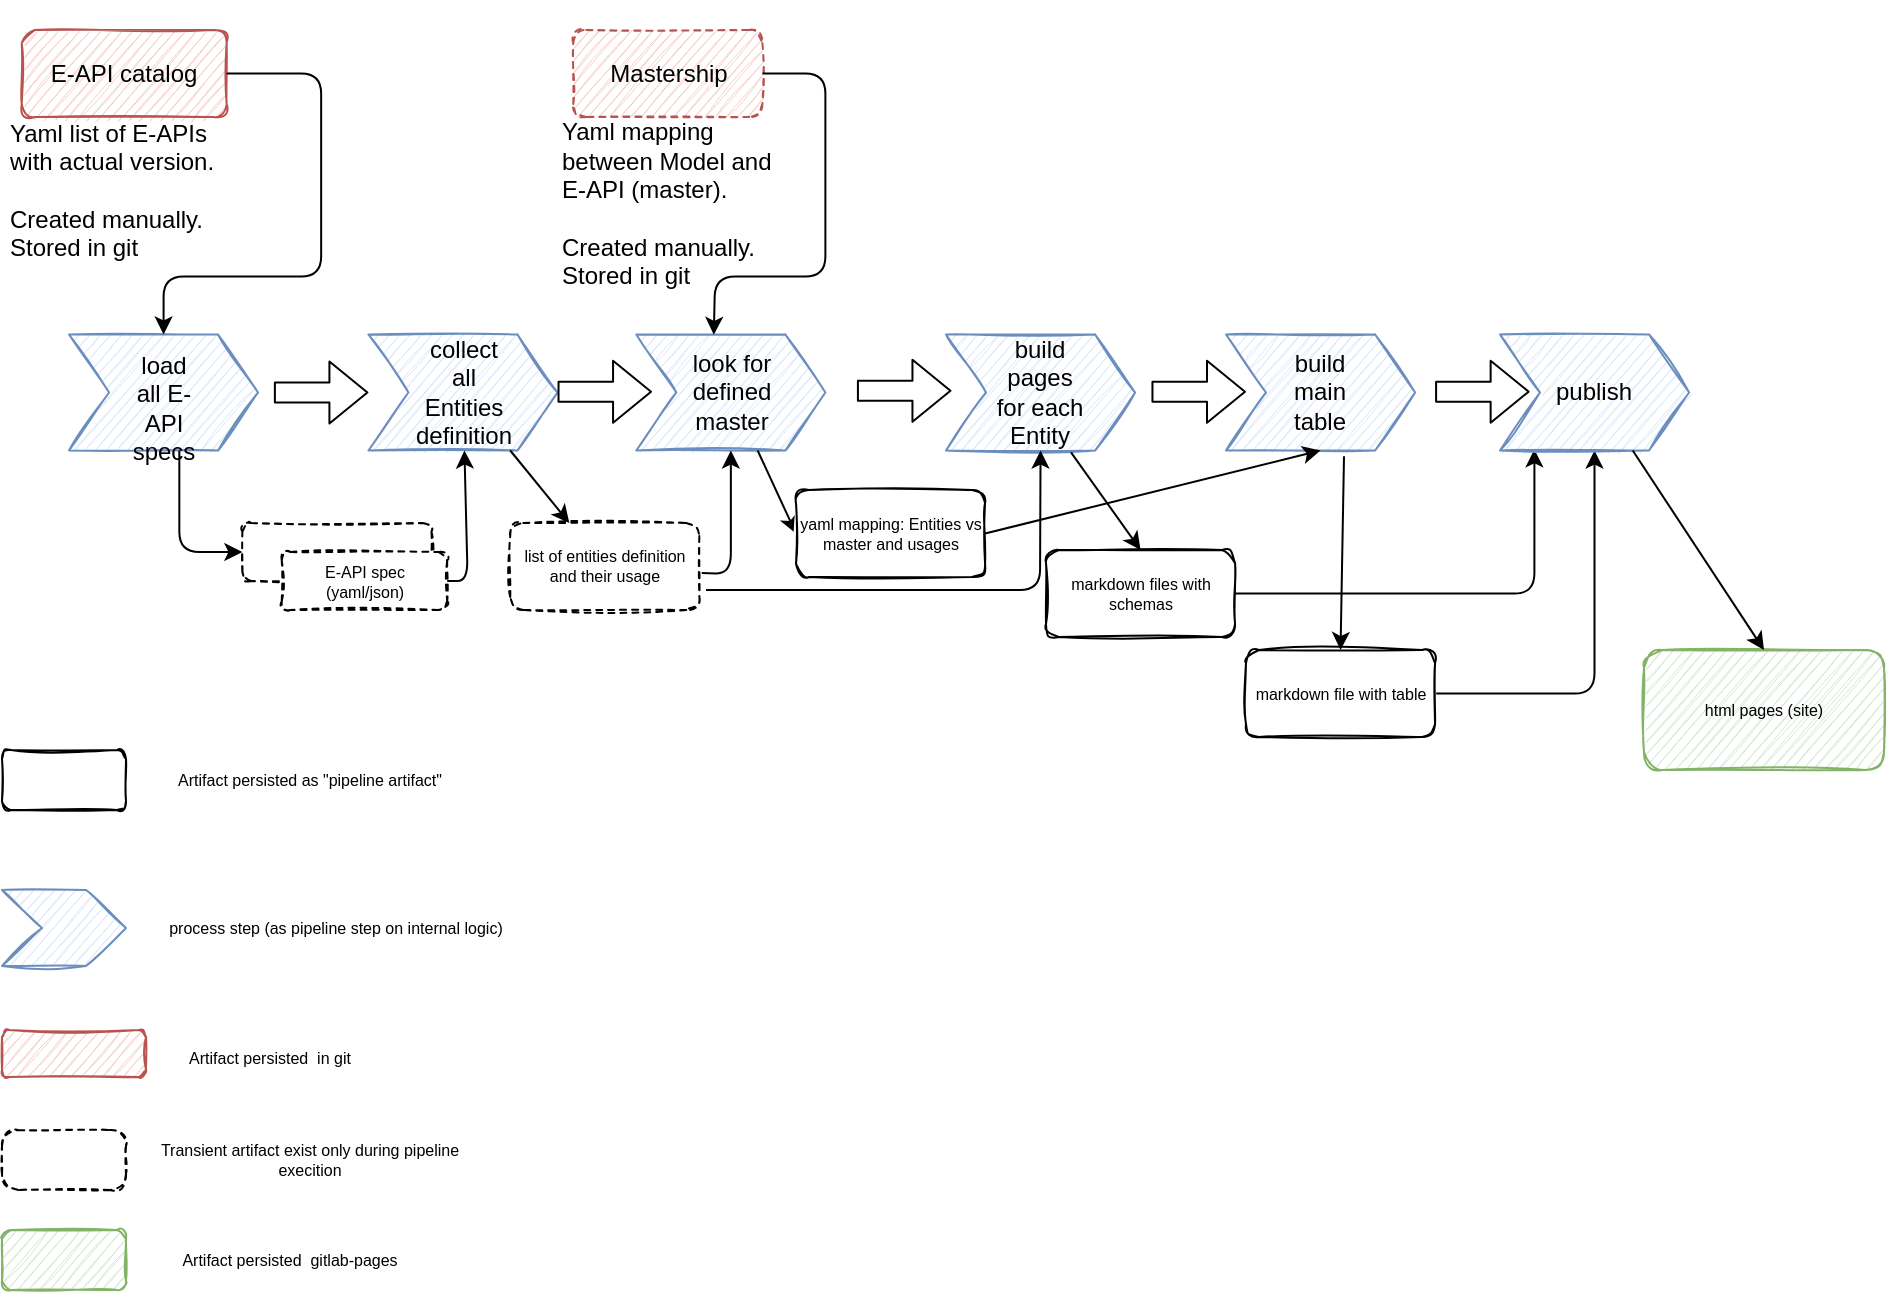 <mxfile version="14.4.9" type="github">
  <diagram id="voI2Fx-TkHVR7nMWsgeB" name="Page-1">
    <mxGraphModel dx="1422" dy="914" grid="1" gridSize="10" guides="1" tooltips="1" connect="1" arrows="1" fold="1" page="1" pageScale="1" pageWidth="1169" pageHeight="827" math="0" shadow="0">
      <root>
        <mxCell id="0" />
        <mxCell id="1" parent="0" />
        <mxCell id="3v-iVwUYb84ODQkk1H-Q-44" value="" style="group;container=1;" vertex="1" connectable="0" parent="1">
          <mxGeometry x="30" y="190" width="520" height="290" as="geometry" />
        </mxCell>
        <mxCell id="3v-iVwUYb84ODQkk1H-Q-1" value="" style="rounded=1;whiteSpace=wrap;html=1;sketch=1;dashed=1;" vertex="1" parent="3v-iVwUYb84ODQkk1H-Q-44">
          <mxGeometry x="118.182" y="246.5" width="94.545" height="29" as="geometry" />
        </mxCell>
        <mxCell id="3v-iVwUYb84ODQkk1H-Q-3" value="list of entities definition and their usage" style="rounded=1;whiteSpace=wrap;html=1;sketch=1;dashed=1;fontSize=8;" vertex="1" parent="3v-iVwUYb84ODQkk1H-Q-44">
          <mxGeometry x="252.121" y="246.5" width="94.545" height="43.5" as="geometry" />
        </mxCell>
        <mxCell id="3v-iVwUYb84ODQkk1H-Q-7" value="" style="group" vertex="1" connectable="0" parent="3v-iVwUYb84ODQkk1H-Q-44">
          <mxGeometry width="110.303" height="116" as="geometry" />
        </mxCell>
        <mxCell id="3v-iVwUYb84ODQkk1H-Q-4" value="E-API catalog" style="rounded=1;whiteSpace=wrap;html=1;sketch=1;fillColor=#f8cecc;strokeColor=#b85450;" vertex="1" parent="3v-iVwUYb84ODQkk1H-Q-7">
          <mxGeometry x="7.879" width="102.424" height="43.5" as="geometry" />
        </mxCell>
        <mxCell id="3v-iVwUYb84ODQkk1H-Q-5" value="Yaml list of E-APIs with actual version.&lt;br&gt;&lt;br&gt;Created manually.&lt;br&gt;Stored in git" style="text;html=1;strokeColor=none;fillColor=none;align=left;verticalAlign=middle;whiteSpace=wrap;rounded=0;dashed=1;sketch=1;" vertex="1" parent="3v-iVwUYb84ODQkk1H-Q-7">
          <mxGeometry y="43.5" width="110.303" height="72.5" as="geometry" />
        </mxCell>
        <mxCell id="3v-iVwUYb84ODQkk1H-Q-8" value="" style="group" vertex="1" connectable="0" parent="3v-iVwUYb84ODQkk1H-Q-44">
          <mxGeometry x="228.485" width="110.303" height="123.25" as="geometry" />
        </mxCell>
        <mxCell id="3v-iVwUYb84ODQkk1H-Q-16" value="" style="group" vertex="1" connectable="0" parent="3v-iVwUYb84ODQkk1H-Q-8">
          <mxGeometry x="94.545" y="-14.5" width="110.303" height="123.25" as="geometry" />
        </mxCell>
        <mxCell id="3v-iVwUYb84ODQkk1H-Q-2" value="Mastership" style="rounded=1;whiteSpace=wrap;html=1;sketch=1;dashed=1;fillColor=#f8cecc;strokeColor=#b85450;" vertex="1" parent="3v-iVwUYb84ODQkk1H-Q-16">
          <mxGeometry x="-39.394" y="14.5" width="94.545" height="43.5" as="geometry" />
        </mxCell>
        <mxCell id="3v-iVwUYb84ODQkk1H-Q-6" value="Yaml mapping between Model and E-API (master).&lt;br&gt;&lt;br&gt;Created manually.&lt;br&gt;Stored in git" style="text;html=1;strokeColor=none;fillColor=none;align=left;verticalAlign=middle;whiteSpace=wrap;rounded=0;dashed=1;sketch=1;" vertex="1" parent="3v-iVwUYb84ODQkk1H-Q-16">
          <mxGeometry x="-47.273" y="65.25" width="110.303" height="72.5" as="geometry" />
        </mxCell>
        <mxCell id="3v-iVwUYb84ODQkk1H-Q-11" value="" style="shape=step;perimeter=stepPerimeter;whiteSpace=wrap;html=1;fixedSize=1;sketch=1;align=left;fillColor=#dae8fc;strokeColor=#6c8ebf;" vertex="1" parent="3v-iVwUYb84ODQkk1H-Q-44">
          <mxGeometry x="31.515" y="152.25" width="94.545" height="58" as="geometry" />
        </mxCell>
        <mxCell id="3v-iVwUYb84ODQkk1H-Q-12" value="load all E-API specs" style="text;html=1;strokeColor=none;fillColor=none;align=center;verticalAlign=middle;whiteSpace=wrap;rounded=0;dashed=1;sketch=1;" vertex="1" parent="3v-iVwUYb84ODQkk1H-Q-44">
          <mxGeometry x="63.03" y="181.25" width="31.515" height="14.5" as="geometry" />
        </mxCell>
        <mxCell id="3v-iVwUYb84ODQkk1H-Q-17" value="E-API spec (yaml/json)" style="rounded=1;whiteSpace=wrap;html=1;sketch=1;align=center;fontSize=8;dashed=1;" vertex="1" parent="3v-iVwUYb84ODQkk1H-Q-44">
          <mxGeometry x="137.879" y="261" width="82.727" height="29" as="geometry" />
        </mxCell>
        <mxCell id="3v-iVwUYb84ODQkk1H-Q-18" value="" style="endArrow=classic;html=1;entryX=0;entryY=0.5;entryDx=0;entryDy=0;" edge="1" parent="3v-iVwUYb84ODQkk1H-Q-44" target="3v-iVwUYb84ODQkk1H-Q-1">
          <mxGeometry width="50" height="50" relative="1" as="geometry">
            <mxPoint x="86.667" y="210.25" as="sourcePoint" />
            <mxPoint x="126.061" y="174" as="targetPoint" />
            <Array as="points">
              <mxPoint x="86.667" y="261" />
            </Array>
          </mxGeometry>
        </mxCell>
        <mxCell id="3v-iVwUYb84ODQkk1H-Q-19" value="" style="endArrow=classic;html=1;exitX=1;exitY=0.5;exitDx=0;exitDy=0;entryX=0.5;entryY=0;entryDx=0;entryDy=0;" edge="1" parent="3v-iVwUYb84ODQkk1H-Q-44" source="3v-iVwUYb84ODQkk1H-Q-4" target="3v-iVwUYb84ODQkk1H-Q-11">
          <mxGeometry width="50" height="50" relative="1" as="geometry">
            <mxPoint x="165.455" y="181.25" as="sourcePoint" />
            <mxPoint x="204.848" y="145" as="targetPoint" />
            <Array as="points">
              <mxPoint x="157.576" y="21.75" />
              <mxPoint x="157.576" y="123.25" />
              <mxPoint x="78.788" y="123.25" />
            </Array>
          </mxGeometry>
        </mxCell>
        <mxCell id="3v-iVwUYb84ODQkk1H-Q-20" value="" style="shape=step;perimeter=stepPerimeter;whiteSpace=wrap;html=1;fixedSize=1;sketch=1;align=left;fillColor=#dae8fc;strokeColor=#6c8ebf;" vertex="1" parent="3v-iVwUYb84ODQkk1H-Q-44">
          <mxGeometry x="181.212" y="152.25" width="94.545" height="58" as="geometry" />
        </mxCell>
        <mxCell id="3v-iVwUYb84ODQkk1H-Q-21" value="collect all Entities definition" style="text;html=1;strokeColor=none;fillColor=none;align=center;verticalAlign=middle;whiteSpace=wrap;rounded=0;dashed=1;sketch=1;" vertex="1" parent="3v-iVwUYb84ODQkk1H-Q-44">
          <mxGeometry x="212.727" y="174" width="31.515" height="14.5" as="geometry" />
        </mxCell>
        <mxCell id="3v-iVwUYb84ODQkk1H-Q-25" value="" style="endArrow=classic;html=1;exitX=1;exitY=0.5;exitDx=0;exitDy=0;" edge="1" parent="3v-iVwUYb84ODQkk1H-Q-44" source="3v-iVwUYb84ODQkk1H-Q-17" target="3v-iVwUYb84ODQkk1H-Q-20">
          <mxGeometry width="50" height="50" relative="1" as="geometry">
            <mxPoint x="228.485" y="261" as="sourcePoint" />
            <mxPoint x="267.879" y="224.75" as="targetPoint" />
            <Array as="points">
              <mxPoint x="230.848" y="275.5" />
            </Array>
          </mxGeometry>
        </mxCell>
        <mxCell id="3v-iVwUYb84ODQkk1H-Q-29" value="" style="shape=step;perimeter=stepPerimeter;whiteSpace=wrap;html=1;fixedSize=1;sketch=1;align=left;fillColor=#dae8fc;strokeColor=#6c8ebf;" vertex="1" parent="3v-iVwUYb84ODQkk1H-Q-44">
          <mxGeometry x="315.152" y="152.25" width="94.545" height="58" as="geometry" />
        </mxCell>
        <mxCell id="3v-iVwUYb84ODQkk1H-Q-34" value="" style="shape=flexArrow;endArrow=classic;html=1;" edge="1" parent="3v-iVwUYb84ODQkk1H-Q-44">
          <mxGeometry width="50" height="50" relative="1" as="geometry">
            <mxPoint x="133.939" y="181.25" as="sourcePoint" />
            <mxPoint x="181.212" y="181.25" as="targetPoint" />
          </mxGeometry>
        </mxCell>
        <mxCell id="3v-iVwUYb84ODQkk1H-Q-35" value="" style="endArrow=classic;html=1;exitX=0.75;exitY=1;exitDx=0;exitDy=0;" edge="1" parent="3v-iVwUYb84ODQkk1H-Q-44" source="3v-iVwUYb84ODQkk1H-Q-20" target="3v-iVwUYb84ODQkk1H-Q-3">
          <mxGeometry width="50" height="50" relative="1" as="geometry">
            <mxPoint x="260" y="253.75" as="sourcePoint" />
            <mxPoint x="299.394" y="217.5" as="targetPoint" />
          </mxGeometry>
        </mxCell>
        <mxCell id="3v-iVwUYb84ODQkk1H-Q-36" value="" style="endArrow=classic;html=1;exitX=1.013;exitY=0.575;exitDx=0;exitDy=0;exitPerimeter=0;" edge="1" parent="3v-iVwUYb84ODQkk1H-Q-44" source="3v-iVwUYb84ODQkk1H-Q-3" target="3v-iVwUYb84ODQkk1H-Q-29">
          <mxGeometry width="50" height="50" relative="1" as="geometry">
            <mxPoint x="386.061" y="268.25" as="sourcePoint" />
            <mxPoint x="425.455" y="232" as="targetPoint" />
            <Array as="points">
              <mxPoint x="362.424" y="271.875" />
            </Array>
          </mxGeometry>
        </mxCell>
        <mxCell id="3v-iVwUYb84ODQkk1H-Q-37" value="" style="shape=flexArrow;endArrow=classic;html=1;" edge="1" parent="3v-iVwUYb84ODQkk1H-Q-44">
          <mxGeometry width="50" height="50" relative="1" as="geometry">
            <mxPoint x="275.758" y="180.902" as="sourcePoint" />
            <mxPoint x="323.03" y="180.902" as="targetPoint" />
          </mxGeometry>
        </mxCell>
        <mxCell id="3v-iVwUYb84ODQkk1H-Q-38" value="look for defined master" style="text;html=1;strokeColor=none;fillColor=none;align=center;verticalAlign=middle;whiteSpace=wrap;rounded=0;dashed=1;sketch=1;" vertex="1" parent="3v-iVwUYb84ODQkk1H-Q-44">
          <mxGeometry x="346.667" y="174" width="31.515" height="14.5" as="geometry" />
        </mxCell>
        <mxCell id="3v-iVwUYb84ODQkk1H-Q-39" value="" style="endArrow=classic;html=1;exitX=1;exitY=0.5;exitDx=0;exitDy=0;entryX=0.41;entryY=0.003;entryDx=0;entryDy=0;entryPerimeter=0;" edge="1" parent="3v-iVwUYb84ODQkk1H-Q-44" source="3v-iVwUYb84ODQkk1H-Q-2" target="3v-iVwUYb84ODQkk1H-Q-29">
          <mxGeometry width="50" height="50" relative="1" as="geometry">
            <mxPoint x="433.333" y="43.5" as="sourcePoint" />
            <mxPoint x="472.727" y="7.25" as="targetPoint" />
            <Array as="points">
              <mxPoint x="409.697" y="21.75" />
              <mxPoint x="409.697" y="123.25" />
              <mxPoint x="354.545" y="123.25" />
            </Array>
          </mxGeometry>
        </mxCell>
        <mxCell id="3v-iVwUYb84ODQkk1H-Q-40" value="" style="endArrow=classic;html=1;entryX=0;entryY=0.5;entryDx=0;entryDy=0;" edge="1" parent="3v-iVwUYb84ODQkk1H-Q-44" source="3v-iVwUYb84ODQkk1H-Q-29" target="3v-iVwUYb84ODQkk1H-Q-41">
          <mxGeometry width="50" height="50" relative="1" as="geometry">
            <mxPoint x="409.697" y="217.5" as="sourcePoint" />
            <mxPoint x="409.697" y="246.5" as="targetPoint" />
          </mxGeometry>
        </mxCell>
        <mxCell id="3v-iVwUYb84ODQkk1H-Q-41" value="yaml mapping: Entities vs master and usages" style="rounded=1;whiteSpace=wrap;html=1;sketch=1;align=center;fontSize=8;" vertex="1" parent="3v-iVwUYb84ODQkk1H-Q-44">
          <mxGeometry x="394.998" y="230" width="94.545" height="43.5" as="geometry" />
        </mxCell>
        <mxCell id="3v-iVwUYb84ODQkk1H-Q-46" value="" style="shape=flexArrow;endArrow=classic;html=1;" edge="1" parent="3v-iVwUYb84ODQkk1H-Q-44">
          <mxGeometry width="50" height="50" relative="1" as="geometry">
            <mxPoint x="425.458" y="180.412" as="sourcePoint" />
            <mxPoint x="472.73" y="180.412" as="targetPoint" />
          </mxGeometry>
        </mxCell>
        <mxCell id="3v-iVwUYb84ODQkk1H-Q-42" value="" style="shape=step;perimeter=stepPerimeter;whiteSpace=wrap;html=1;fixedSize=1;sketch=1;align=left;fillColor=#dae8fc;strokeColor=#6c8ebf;" vertex="1" parent="1">
          <mxGeometry x="500.005" y="342.25" width="94.545" height="58" as="geometry" />
        </mxCell>
        <mxCell id="3v-iVwUYb84ODQkk1H-Q-47" value="" style="rounded=1;whiteSpace=wrap;html=1;sketch=1;fontSize=8;align=center;" vertex="1" parent="1">
          <mxGeometry x="28" y="550" width="62" height="30" as="geometry" />
        </mxCell>
        <mxCell id="3v-iVwUYb84ODQkk1H-Q-49" value="" style="shape=step;perimeter=stepPerimeter;whiteSpace=wrap;html=1;fixedSize=1;sketch=1;align=left;fillColor=#dae8fc;strokeColor=#6c8ebf;" vertex="1" parent="1">
          <mxGeometry x="28" y="620" width="62" height="38" as="geometry" />
        </mxCell>
        <mxCell id="3v-iVwUYb84ODQkk1H-Q-50" value="process step (as pipeline step on internal logic)" style="text;html=1;strokeColor=none;fillColor=none;align=center;verticalAlign=middle;whiteSpace=wrap;rounded=0;sketch=1;fontSize=8;" vertex="1" parent="1">
          <mxGeometry x="100" y="629" width="190" height="20" as="geometry" />
        </mxCell>
        <mxCell id="3v-iVwUYb84ODQkk1H-Q-53" value="Artifact persisted as &quot;pipeline artifact&quot;" style="text;html=1;strokeColor=none;fillColor=none;align=center;verticalAlign=middle;whiteSpace=wrap;rounded=0;dashed=1;sketch=1;fontSize=8;" vertex="1" parent="1">
          <mxGeometry x="90" y="555" width="184" height="20" as="geometry" />
        </mxCell>
        <mxCell id="3v-iVwUYb84ODQkk1H-Q-54" value="" style="rounded=1;whiteSpace=wrap;html=1;sketch=1;fillColor=#f8cecc;strokeColor=#b85450;" vertex="1" parent="1">
          <mxGeometry x="28" y="690" width="72" height="23.5" as="geometry" />
        </mxCell>
        <mxCell id="3v-iVwUYb84ODQkk1H-Q-55" value="Artifact persisted&amp;nbsp; in git" style="text;html=1;strokeColor=none;fillColor=none;align=center;verticalAlign=middle;whiteSpace=wrap;rounded=0;dashed=1;sketch=1;fontSize=8;" vertex="1" parent="1">
          <mxGeometry x="70" y="693.5" width="184" height="20" as="geometry" />
        </mxCell>
        <mxCell id="3v-iVwUYb84ODQkk1H-Q-56" value="build pages for each Entity" style="text;html=1;strokeColor=none;fillColor=none;align=center;verticalAlign=middle;whiteSpace=wrap;rounded=0;dashed=1;sketch=1;" vertex="1" parent="1">
          <mxGeometry x="522.28" y="364" width="50" height="14.5" as="geometry" />
        </mxCell>
        <mxCell id="3v-iVwUYb84ODQkk1H-Q-57" value="" style="endArrow=classic;html=1;fontSize=8;entryX=0.5;entryY=1;entryDx=0;entryDy=0;" edge="1" parent="1" target="3v-iVwUYb84ODQkk1H-Q-42">
          <mxGeometry width="50" height="50" relative="1" as="geometry">
            <mxPoint x="380" y="470" as="sourcePoint" />
            <mxPoint x="420" y="480" as="targetPoint" />
            <Array as="points">
              <mxPoint x="547" y="470" />
            </Array>
          </mxGeometry>
        </mxCell>
        <mxCell id="3v-iVwUYb84ODQkk1H-Q-74" style="edgeStyle=orthogonalEdgeStyle;rounded=1;orthogonalLoop=1;jettySize=auto;html=1;exitX=1;exitY=0.5;exitDx=0;exitDy=0;entryX=0.182;entryY=0.99;entryDx=0;entryDy=0;entryPerimeter=0;fontSize=8;" edge="1" parent="1" source="3v-iVwUYb84ODQkk1H-Q-58" target="3v-iVwUYb84ODQkk1H-Q-69">
          <mxGeometry relative="1" as="geometry" />
        </mxCell>
        <mxCell id="3v-iVwUYb84ODQkk1H-Q-58" value="markdown files with schemas" style="rounded=1;whiteSpace=wrap;html=1;sketch=1;align=center;fontSize=8;" vertex="1" parent="1">
          <mxGeometry x="549.998" y="450" width="94.545" height="43.5" as="geometry" />
        </mxCell>
        <mxCell id="3v-iVwUYb84ODQkk1H-Q-59" value="" style="endArrow=classic;html=1;fontSize=8;exitX=0.661;exitY=1.016;exitDx=0;exitDy=0;exitPerimeter=0;entryX=0.5;entryY=0;entryDx=0;entryDy=0;" edge="1" parent="1" source="3v-iVwUYb84ODQkk1H-Q-42" target="3v-iVwUYb84ODQkk1H-Q-58">
          <mxGeometry width="50" height="50" relative="1" as="geometry">
            <mxPoint x="600" y="430" as="sourcePoint" />
            <mxPoint x="650" y="380" as="targetPoint" />
          </mxGeometry>
        </mxCell>
        <mxCell id="3v-iVwUYb84ODQkk1H-Q-60" value="" style="rounded=1;whiteSpace=wrap;html=1;sketch=1;align=center;fontSize=8;dashed=1;arcSize=27;" vertex="1" parent="1">
          <mxGeometry x="28" y="740" width="62" height="30" as="geometry" />
        </mxCell>
        <mxCell id="3v-iVwUYb84ODQkk1H-Q-61" value="Transient artifact exist only during pipeline execition" style="text;html=1;strokeColor=none;fillColor=none;align=center;verticalAlign=middle;whiteSpace=wrap;rounded=0;dashed=1;sketch=1;fontSize=8;" vertex="1" parent="1">
          <mxGeometry x="90" y="745" width="184" height="20" as="geometry" />
        </mxCell>
        <mxCell id="3v-iVwUYb84ODQkk1H-Q-62" value="" style="shape=step;perimeter=stepPerimeter;whiteSpace=wrap;html=1;fixedSize=1;sketch=1;align=left;fillColor=#dae8fc;strokeColor=#6c8ebf;" vertex="1" parent="1">
          <mxGeometry x="640.005" y="342.25" width="94.545" height="58" as="geometry" />
        </mxCell>
        <mxCell id="3v-iVwUYb84ODQkk1H-Q-63" value="" style="shape=flexArrow;endArrow=classic;html=1;" edge="1" parent="1">
          <mxGeometry width="50" height="50" relative="1" as="geometry">
            <mxPoint x="602.728" y="370.902" as="sourcePoint" />
            <mxPoint x="650.0" y="370.902" as="targetPoint" />
          </mxGeometry>
        </mxCell>
        <mxCell id="3v-iVwUYb84ODQkk1H-Q-64" value="build main table" style="text;html=1;strokeColor=none;fillColor=none;align=center;verticalAlign=middle;whiteSpace=wrap;rounded=0;dashed=1;sketch=1;" vertex="1" parent="1">
          <mxGeometry x="662.28" y="364" width="50" height="14.5" as="geometry" />
        </mxCell>
        <mxCell id="3v-iVwUYb84ODQkk1H-Q-75" style="edgeStyle=orthogonalEdgeStyle;rounded=1;orthogonalLoop=1;jettySize=auto;html=1;exitX=1;exitY=0.5;exitDx=0;exitDy=0;fontSize=8;" edge="1" parent="1" source="3v-iVwUYb84ODQkk1H-Q-66" target="3v-iVwUYb84ODQkk1H-Q-69">
          <mxGeometry relative="1" as="geometry" />
        </mxCell>
        <mxCell id="3v-iVwUYb84ODQkk1H-Q-66" value="markdown file with table" style="rounded=1;whiteSpace=wrap;html=1;sketch=1;align=center;fontSize=8;" vertex="1" parent="1">
          <mxGeometry x="649.998" y="500" width="94.545" height="43.5" as="geometry" />
        </mxCell>
        <mxCell id="3v-iVwUYb84ODQkk1H-Q-67" value="" style="endArrow=classic;html=1;fontSize=8;exitX=1;exitY=0.5;exitDx=0;exitDy=0;entryX=0.5;entryY=1;entryDx=0;entryDy=0;" edge="1" parent="1">
          <mxGeometry width="50" height="50" relative="1" as="geometry">
            <mxPoint x="519.544" y="441.75" as="sourcePoint" />
            <mxPoint x="687.277" y="400.25" as="targetPoint" />
          </mxGeometry>
        </mxCell>
        <mxCell id="3v-iVwUYb84ODQkk1H-Q-68" value="" style="endArrow=classic;html=1;fontSize=8;exitX=0.624;exitY=1.049;exitDx=0;exitDy=0;exitPerimeter=0;entryX=0.5;entryY=0;entryDx=0;entryDy=0;" edge="1" parent="1" source="3v-iVwUYb84ODQkk1H-Q-62" target="3v-iVwUYb84ODQkk1H-Q-66">
          <mxGeometry width="50" height="50" relative="1" as="geometry">
            <mxPoint x="572.499" y="411.178" as="sourcePoint" />
            <mxPoint x="607.271" y="460" as="targetPoint" />
          </mxGeometry>
        </mxCell>
        <mxCell id="3v-iVwUYb84ODQkk1H-Q-69" value="" style="shape=step;perimeter=stepPerimeter;whiteSpace=wrap;html=1;fixedSize=1;sketch=1;align=left;fillColor=#dae8fc;strokeColor=#6c8ebf;" vertex="1" parent="1">
          <mxGeometry x="777.005" y="342.25" width="94.545" height="58" as="geometry" />
        </mxCell>
        <mxCell id="3v-iVwUYb84ODQkk1H-Q-70" value="publish" style="text;html=1;strokeColor=none;fillColor=none;align=center;verticalAlign=middle;whiteSpace=wrap;rounded=0;dashed=1;sketch=1;" vertex="1" parent="1">
          <mxGeometry x="799.28" y="364" width="50" height="14.5" as="geometry" />
        </mxCell>
        <mxCell id="3v-iVwUYb84ODQkk1H-Q-73" value="" style="shape=flexArrow;endArrow=classic;html=1;" edge="1" parent="1">
          <mxGeometry width="50" height="50" relative="1" as="geometry">
            <mxPoint x="744.548" y="370.832" as="sourcePoint" />
            <mxPoint x="791.82" y="370.832" as="targetPoint" />
          </mxGeometry>
        </mxCell>
        <mxCell id="3v-iVwUYb84ODQkk1H-Q-76" value="html pages (site)" style="rounded=1;whiteSpace=wrap;html=1;sketch=1;fontSize=8;align=center;fillColor=#d5e8d4;strokeColor=#82b366;" vertex="1" parent="1">
          <mxGeometry x="849" y="500" width="120" height="60" as="geometry" />
        </mxCell>
        <mxCell id="3v-iVwUYb84ODQkk1H-Q-77" value="" style="endArrow=classic;html=1;fontSize=8;entryX=0.5;entryY=0;entryDx=0;entryDy=0;" edge="1" parent="1" source="3v-iVwUYb84ODQkk1H-Q-69" target="3v-iVwUYb84ODQkk1H-Q-76">
          <mxGeometry width="50" height="50" relative="1" as="geometry">
            <mxPoint x="900" y="470" as="sourcePoint" />
            <mxPoint x="950" y="420" as="targetPoint" />
          </mxGeometry>
        </mxCell>
        <mxCell id="3v-iVwUYb84ODQkk1H-Q-78" value="" style="rounded=1;whiteSpace=wrap;html=1;sketch=1;fontSize=8;align=center;fillColor=#d5e8d4;strokeColor=#82b366;" vertex="1" parent="1">
          <mxGeometry x="28" y="790" width="62" height="30" as="geometry" />
        </mxCell>
        <mxCell id="3v-iVwUYb84ODQkk1H-Q-79" value="Artifact persisted&amp;nbsp; gitlab-pages" style="text;html=1;strokeColor=none;fillColor=none;align=center;verticalAlign=middle;whiteSpace=wrap;rounded=0;dashed=1;sketch=1;fontSize=8;" vertex="1" parent="1">
          <mxGeometry x="80" y="795" width="184" height="20" as="geometry" />
        </mxCell>
      </root>
    </mxGraphModel>
  </diagram>
</mxfile>
